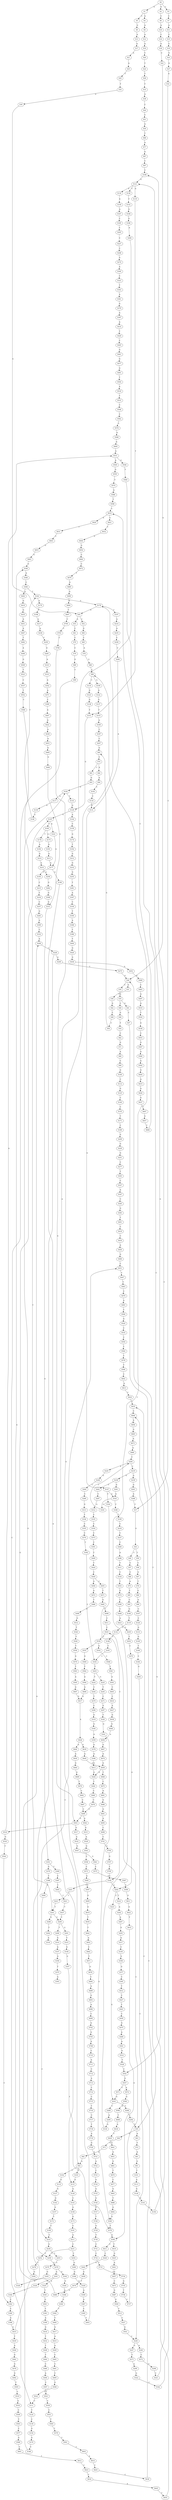 strict digraph  {
	S0 -> S1 [ label = A ];
	S0 -> S2 [ label = G ];
	S0 -> S3 [ label = C ];
	S1 -> S4 [ label = A ];
	S1 -> S5 [ label = C ];
	S2 -> S6 [ label = C ];
	S3 -> S7 [ label = C ];
	S4 -> S8 [ label = A ];
	S5 -> S9 [ label = G ];
	S6 -> S10 [ label = A ];
	S7 -> S11 [ label = A ];
	S8 -> S12 [ label = A ];
	S9 -> S13 [ label = A ];
	S10 -> S14 [ label = C ];
	S11 -> S15 [ label = C ];
	S12 -> S16 [ label = A ];
	S13 -> S17 [ label = G ];
	S14 -> S18 [ label = G ];
	S15 -> S19 [ label = C ];
	S16 -> S20 [ label = C ];
	S17 -> S21 [ label = A ];
	S18 -> S22 [ label = C ];
	S19 -> S23 [ label = G ];
	S20 -> S24 [ label = T ];
	S21 -> S25 [ label = A ];
	S22 -> S26 [ label = G ];
	S23 -> S27 [ label = G ];
	S24 -> S28 [ label = T ];
	S25 -> S29 [ label = C ];
	S26 -> S30 [ label = C ];
	S26 -> S31 [ label = G ];
	S27 -> S32 [ label = A ];
	S28 -> S33 [ label = T ];
	S29 -> S34 [ label = T ];
	S30 -> S35 [ label = G ];
	S31 -> S36 [ label = T ];
	S32 -> S37 [ label = C ];
	S33 -> S38 [ label = G ];
	S34 -> S39 [ label = G ];
	S35 -> S40 [ label = C ];
	S35 -> S41 [ label = G ];
	S36 -> S42 [ label = G ];
	S37 -> S43 [ label = G ];
	S38 -> S44 [ label = C ];
	S39 -> S45 [ label = G ];
	S40 -> S46 [ label = G ];
	S41 -> S47 [ label = C ];
	S42 -> S48 [ label = C ];
	S43 -> S49 [ label = C ];
	S43 -> S50 [ label = T ];
	S44 -> S51 [ label = C ];
	S45 -> S52 [ label = C ];
	S45 -> S53 [ label = A ];
	S46 -> S54 [ label = T ];
	S47 -> S55 [ label = T ];
	S48 -> S56 [ label = C ];
	S49 -> S57 [ label = C ];
	S50 -> S58 [ label = C ];
	S51 -> S59 [ label = G ];
	S52 -> S60 [ label = G ];
	S53 -> S61 [ label = C ];
	S54 -> S62 [ label = C ];
	S55 -> S63 [ label = A ];
	S55 -> S64 [ label = G ];
	S56 -> S65 [ label = G ];
	S57 -> S66 [ label = C ];
	S58 -> S67 [ label = G ];
	S59 -> S68 [ label = T ];
	S60 -> S69 [ label = C ];
	S61 -> S70 [ label = C ];
	S62 -> S71 [ label = G ];
	S63 -> S72 [ label = T ];
	S64 -> S73 [ label = G ];
	S65 -> S74 [ label = C ];
	S66 -> S75 [ label = A ];
	S67 -> S76 [ label = T ];
	S68 -> S77 [ label = A ];
	S69 -> S78 [ label = A ];
	S70 -> S79 [ label = C ];
	S71 -> S80 [ label = A ];
	S72 -> S81 [ label = A ];
	S73 -> S82 [ label = A ];
	S74 -> S83 [ label = C ];
	S74 -> S84 [ label = A ];
	S75 -> S85 [ label = T ];
	S76 -> S86 [ label = G ];
	S77 -> S87 [ label = G ];
	S78 -> S88 [ label = G ];
	S79 -> S89 [ label = G ];
	S80 -> S90 [ label = C ];
	S81 -> S91 [ label = G ];
	S82 -> S92 [ label = A ];
	S83 -> S93 [ label = G ];
	S84 -> S94 [ label = A ];
	S85 -> S95 [ label = C ];
	S86 -> S96 [ label = A ];
	S87 -> S97 [ label = C ];
	S88 -> S98 [ label = C ];
	S89 -> S99 [ label = T ];
	S90 -> S100 [ label = G ];
	S91 -> S101 [ label = T ];
	S92 -> S102 [ label = T ];
	S92 -> S103 [ label = G ];
	S93 -> S104 [ label = G ];
	S94 -> S105 [ label = C ];
	S95 -> S106 [ label = G ];
	S96 -> S107 [ label = C ];
	S97 -> S108 [ label = C ];
	S98 -> S109 [ label = G ];
	S98 -> S110 [ label = C ];
	S99 -> S111 [ label = C ];
	S100 -> S112 [ label = C ];
	S101 -> S113 [ label = A ];
	S102 -> S114 [ label = G ];
	S103 -> S115 [ label = A ];
	S104 -> S116 [ label = T ];
	S104 -> S117 [ label = A ];
	S105 -> S118 [ label = C ];
	S106 -> S119 [ label = T ];
	S107 -> S120 [ label = C ];
	S108 -> S121 [ label = G ];
	S109 -> S122 [ label = G ];
	S110 -> S123 [ label = G ];
	S111 -> S124 [ label = T ];
	S112 -> S125 [ label = G ];
	S113 -> S126 [ label = G ];
	S114 -> S127 [ label = G ];
	S115 -> S128 [ label = A ];
	S116 -> S129 [ label = G ];
	S117 -> S130 [ label = A ];
	S118 -> S131 [ label = A ];
	S119 -> S132 [ label = C ];
	S120 -> S133 [ label = G ];
	S121 -> S134 [ label = A ];
	S121 -> S135 [ label = G ];
	S121 -> S136 [ label = C ];
	S122 -> S137 [ label = G ];
	S123 -> S138 [ label = G ];
	S124 -> S139 [ label = C ];
	S125 -> S140 [ label = C ];
	S126 -> S141 [ label = C ];
	S127 -> S142 [ label = G ];
	S128 -> S143 [ label = C ];
	S129 -> S144 [ label = A ];
	S129 -> S145 [ label = G ];
	S130 -> S146 [ label = C ];
	S131 -> S147 [ label = G ];
	S132 -> S148 [ label = C ];
	S133 -> S149 [ label = G ];
	S134 -> S150 [ label = A ];
	S135 -> S151 [ label = T ];
	S136 -> S152 [ label = T ];
	S137 -> S153 [ label = T ];
	S138 -> S151 [ label = T ];
	S139 -> S154 [ label = G ];
	S140 -> S155 [ label = C ];
	S141 -> S156 [ label = C ];
	S142 -> S157 [ label = G ];
	S143 -> S158 [ label = G ];
	S144 -> S159 [ label = C ];
	S145 -> S160 [ label = T ];
	S145 -> S161 [ label = A ];
	S146 -> S162 [ label = T ];
	S147 -> S163 [ label = A ];
	S147 -> S164 [ label = T ];
	S148 -> S165 [ label = T ];
	S149 -> S166 [ label = T ];
	S150 -> S167 [ label = A ];
	S151 -> S129 [ label = G ];
	S152 -> S168 [ label = G ];
	S153 -> S169 [ label = G ];
	S154 -> S170 [ label = G ];
	S155 -> S171 [ label = T ];
	S156 -> S121 [ label = G ];
	S157 -> S172 [ label = T ];
	S158 -> S173 [ label = G ];
	S159 -> S174 [ label = G ];
	S160 -> S175 [ label = G ];
	S160 -> S176 [ label = T ];
	S161 -> S177 [ label = A ];
	S162 -> S178 [ label = G ];
	S162 -> S179 [ label = A ];
	S163 -> S180 [ label = C ];
	S163 -> S181 [ label = A ];
	S164 -> S182 [ label = C ];
	S165 -> S183 [ label = C ];
	S166 -> S184 [ label = C ];
	S167 -> S185 [ label = C ];
	S168 -> S186 [ label = G ];
	S169 -> S187 [ label = C ];
	S170 -> S188 [ label = C ];
	S171 -> S189 [ label = C ];
	S172 -> S190 [ label = C ];
	S173 -> S191 [ label = C ];
	S174 -> S192 [ label = T ];
	S175 -> S193 [ label = G ];
	S176 -> S194 [ label = A ];
	S177 -> S195 [ label = C ];
	S177 -> S196 [ label = G ];
	S178 -> S197 [ label = C ];
	S178 -> S45 [ label = G ];
	S179 -> S198 [ label = C ];
	S180 -> S199 [ label = T ];
	S181 -> S200 [ label = C ];
	S182 -> S201 [ label = T ];
	S182 -> S202 [ label = G ];
	S183 -> S203 [ label = T ];
	S184 -> S204 [ label = G ];
	S185 -> S205 [ label = C ];
	S186 -> S206 [ label = A ];
	S187 -> S207 [ label = C ];
	S188 -> S208 [ label = A ];
	S189 -> S209 [ label = G ];
	S190 -> S210 [ label = C ];
	S191 -> S211 [ label = A ];
	S192 -> S212 [ label = G ];
	S193 -> S213 [ label = A ];
	S194 -> S214 [ label = G ];
	S195 -> S215 [ label = C ];
	S196 -> S115 [ label = A ];
	S197 -> S216 [ label = A ];
	S198 -> S217 [ label = A ];
	S199 -> S218 [ label = C ];
	S200 -> S219 [ label = C ];
	S200 -> S220 [ label = A ];
	S201 -> S221 [ label = C ];
	S202 -> S222 [ label = T ];
	S202 -> S223 [ label = C ];
	S203 -> S224 [ label = T ];
	S203 -> S225 [ label = G ];
	S204 -> S226 [ label = C ];
	S205 -> S227 [ label = C ];
	S206 -> S92 [ label = A ];
	S207 -> S65 [ label = G ];
	S208 -> S228 [ label = C ];
	S209 -> S229 [ label = G ];
	S210 -> S230 [ label = G ];
	S211 -> S231 [ label = C ];
	S212 -> S232 [ label = G ];
	S213 -> S177 [ label = A ];
	S214 -> S233 [ label = A ];
	S215 -> S234 [ label = T ];
	S216 -> S235 [ label = A ];
	S217 -> S236 [ label = A ];
	S218 -> S237 [ label = C ];
	S219 -> S238 [ label = A ];
	S219 -> S239 [ label = G ];
	S220 -> S240 [ label = G ];
	S221 -> S241 [ label = T ];
	S222 -> S242 [ label = A ];
	S223 -> S243 [ label = G ];
	S224 -> S244 [ label = C ];
	S225 -> S245 [ label = T ];
	S226 -> S246 [ label = A ];
	S226 -> S247 [ label = G ];
	S227 -> S248 [ label = C ];
	S228 -> S249 [ label = G ];
	S228 -> S250 [ label = C ];
	S229 -> S251 [ label = G ];
	S230 -> S252 [ label = C ];
	S230 -> S253 [ label = T ];
	S231 -> S250 [ label = C ];
	S231 -> S254 [ label = T ];
	S232 -> S255 [ label = G ];
	S233 -> S256 [ label = A ];
	S234 -> S257 [ label = C ];
	S235 -> S258 [ label = C ];
	S236 -> S259 [ label = C ];
	S237 -> S260 [ label = C ];
	S238 -> S261 [ label = G ];
	S238 -> S262 [ label = C ];
	S239 -> S263 [ label = G ];
	S240 -> S264 [ label = C ];
	S241 -> S265 [ label = C ];
	S241 -> S266 [ label = G ];
	S242 -> S267 [ label = A ];
	S243 -> S268 [ label = G ];
	S243 -> S269 [ label = C ];
	S244 -> S270 [ label = T ];
	S245 -> S271 [ label = C ];
	S246 -> S272 [ label = C ];
	S247 -> S273 [ label = T ];
	S248 -> S274 [ label = G ];
	S249 -> S275 [ label = C ];
	S250 -> S276 [ label = G ];
	S251 -> S277 [ label = C ];
	S252 -> S278 [ label = C ];
	S253 -> S279 [ label = C ];
	S254 -> S280 [ label = G ];
	S255 -> S281 [ label = T ];
	S256 -> S282 [ label = G ];
	S257 -> S283 [ label = G ];
	S258 -> S284 [ label = C ];
	S259 -> S285 [ label = G ];
	S260 -> S286 [ label = A ];
	S261 -> S163 [ label = A ];
	S262 -> S287 [ label = C ];
	S263 -> S288 [ label = A ];
	S264 -> S289 [ label = C ];
	S265 -> S290 [ label = T ];
	S265 -> S291 [ label = G ];
	S266 -> S292 [ label = T ];
	S267 -> S293 [ label = G ];
	S268 -> S294 [ label = C ];
	S269 -> S295 [ label = A ];
	S270 -> S296 [ label = C ];
	S271 -> S297 [ label = G ];
	S272 -> S298 [ label = G ];
	S273 -> S299 [ label = A ];
	S274 -> S300 [ label = A ];
	S275 -> S26 [ label = G ];
	S276 -> S301 [ label = A ];
	S276 -> S302 [ label = G ];
	S277 -> S303 [ label = T ];
	S278 -> S304 [ label = G ];
	S279 -> S305 [ label = G ];
	S280 -> S306 [ label = G ];
	S281 -> S307 [ label = A ];
	S282 -> S308 [ label = G ];
	S283 -> S309 [ label = G ];
	S284 -> S131 [ label = A ];
	S285 -> S310 [ label = A ];
	S286 -> S311 [ label = T ];
	S287 -> S312 [ label = A ];
	S288 -> S37 [ label = C ];
	S289 -> S313 [ label = G ];
	S290 -> S314 [ label = G ];
	S291 -> S315 [ label = T ];
	S292 -> S316 [ label = A ];
	S293 -> S317 [ label = A ];
	S294 -> S55 [ label = T ];
	S295 -> S318 [ label = G ];
	S296 -> S319 [ label = G ];
	S297 -> S320 [ label = T ];
	S298 -> S321 [ label = C ];
	S299 -> S322 [ label = G ];
	S300 -> S323 [ label = C ];
	S301 -> S324 [ label = G ];
	S301 -> S325 [ label = A ];
	S302 -> S326 [ label = G ];
	S303 -> S327 [ label = C ];
	S304 -> S104 [ label = G ];
	S305 -> S328 [ label = G ];
	S306 -> S329 [ label = G ];
	S307 -> S330 [ label = C ];
	S308 -> S331 [ label = G ];
	S309 -> S332 [ label = C ];
	S310 -> S333 [ label = A ];
	S311 -> S334 [ label = C ];
	S312 -> S335 [ label = C ];
	S313 -> S336 [ label = T ];
	S314 -> S337 [ label = A ];
	S315 -> S338 [ label = G ];
	S317 -> S339 [ label = C ];
	S318 -> S98 [ label = C ];
	S319 -> S340 [ label = G ];
	S320 -> S341 [ label = G ];
	S321 -> S26 [ label = G ];
	S322 -> S342 [ label = C ];
	S323 -> S343 [ label = T ];
	S324 -> S344 [ label = T ];
	S325 -> S345 [ label = T ];
	S326 -> S346 [ label = A ];
	S327 -> S347 [ label = A ];
	S328 -> S348 [ label = A ];
	S329 -> S349 [ label = A ];
	S330 -> S350 [ label = T ];
	S331 -> S351 [ label = G ];
	S332 -> S208 [ label = A ];
	S333 -> S352 [ label = A ];
	S334 -> S353 [ label = T ];
	S335 -> S354 [ label = C ];
	S336 -> S355 [ label = C ];
	S337 -> S356 [ label = G ];
	S338 -> S357 [ label = G ];
	S339 -> S358 [ label = G ];
	S340 -> S359 [ label = A ];
	S341 -> S360 [ label = G ];
	S342 -> S108 [ label = C ];
	S343 -> S361 [ label = A ];
	S344 -> S362 [ label = C ];
	S345 -> S363 [ label = G ];
	S346 -> S364 [ label = A ];
	S347 -> S365 [ label = C ];
	S348 -> S366 [ label = A ];
	S349 -> S367 [ label = A ];
	S350 -> S368 [ label = A ];
	S351 -> S369 [ label = T ];
	S351 -> S370 [ label = G ];
	S352 -> S371 [ label = A ];
	S353 -> S372 [ label = G ];
	S354 -> S373 [ label = C ];
	S355 -> S374 [ label = C ];
	S356 -> S375 [ label = T ];
	S357 -> S376 [ label = T ];
	S358 -> S377 [ label = G ];
	S359 -> S378 [ label = G ];
	S360 -> S376 [ label = T ];
	S361 -> S379 [ label = G ];
	S362 -> S380 [ label = C ];
	S363 -> S381 [ label = T ];
	S364 -> S382 [ label = T ];
	S365 -> S383 [ label = G ];
	S366 -> S384 [ label = C ];
	S367 -> S385 [ label = C ];
	S368 -> S386 [ label = T ];
	S369 -> S387 [ label = C ];
	S370 -> S388 [ label = T ];
	S371 -> S389 [ label = C ];
	S372 -> S390 [ label = C ];
	S373 -> S391 [ label = C ];
	S374 -> S392 [ label = T ];
	S375 -> S393 [ label = A ];
	S376 -> S394 [ label = A ];
	S377 -> S395 [ label = C ];
	S378 -> S396 [ label = A ];
	S379 -> S397 [ label = A ];
	S380 -> S398 [ label = A ];
	S381 -> S399 [ label = A ];
	S382 -> S400 [ label = T ];
	S383 -> S401 [ label = T ];
	S384 -> S402 [ label = A ];
	S384 -> S162 [ label = T ];
	S385 -> S403 [ label = T ];
	S386 -> S404 [ label = T ];
	S387 -> S405 [ label = T ];
	S388 -> S406 [ label = C ];
	S389 -> S407 [ label = A ];
	S390 -> S408 [ label = C ];
	S391 -> S409 [ label = T ];
	S392 -> S183 [ label = C ];
	S394 -> S410 [ label = T ];
	S394 -> S411 [ label = C ];
	S395 -> S412 [ label = T ];
	S396 -> S413 [ label = G ];
	S397 -> S414 [ label = A ];
	S398 -> S415 [ label = G ];
	S399 -> S416 [ label = G ];
	S400 -> S417 [ label = G ];
	S401 -> S418 [ label = C ];
	S402 -> S419 [ label = G ];
	S403 -> S178 [ label = G ];
	S404 -> S420 [ label = G ];
	S405 -> S421 [ label = C ];
	S406 -> S210 [ label = C ];
	S407 -> S422 [ label = G ];
	S408 -> S423 [ label = A ];
	S409 -> S424 [ label = T ];
	S410 -> S425 [ label = G ];
	S411 -> S426 [ label = C ];
	S412 -> S427 [ label = C ];
	S413 -> S428 [ label = G ];
	S414 -> S429 [ label = T ];
	S415 -> S430 [ label = T ];
	S415 -> S431 [ label = C ];
	S416 -> S432 [ label = T ];
	S417 -> S433 [ label = A ];
	S418 -> S434 [ label = C ];
	S419 -> S435 [ label = G ];
	S420 -> S436 [ label = G ];
	S421 -> S437 [ label = T ];
	S422 -> S438 [ label = A ];
	S423 -> S439 [ label = G ];
	S424 -> S440 [ label = C ];
	S425 -> S441 [ label = A ];
	S426 -> S442 [ label = G ];
	S427 -> S443 [ label = T ];
	S428 -> S444 [ label = T ];
	S429 -> S445 [ label = C ];
	S430 -> S446 [ label = A ];
	S431 -> S447 [ label = T ];
	S432 -> S448 [ label = T ];
	S433 -> S449 [ label = A ];
	S434 -> S450 [ label = A ];
	S435 -> S451 [ label = A ];
	S436 -> S452 [ label = A ];
	S437 -> S265 [ label = C ];
	S438 -> S453 [ label = A ];
	S439 -> S454 [ label = T ];
	S440 -> S455 [ label = C ];
	S440 -> S456 [ label = G ];
	S441 -> S457 [ label = G ];
	S442 -> S458 [ label = G ];
	S443 -> S459 [ label = C ];
	S444 -> S460 [ label = C ];
	S445 -> S461 [ label = G ];
	S446 -> S462 [ label = G ];
	S447 -> S463 [ label = T ];
	S448 -> S464 [ label = T ];
	S449 -> S465 [ label = C ];
	S450 -> S466 [ label = G ];
	S451 -> S467 [ label = A ];
	S452 -> S468 [ label = A ];
	S453 -> S469 [ label = G ];
	S454 -> S470 [ label = C ];
	S455 -> S471 [ label = T ];
	S456 -> S472 [ label = A ];
	S457 -> S473 [ label = C ];
	S458 -> S474 [ label = T ];
	S459 -> S475 [ label = G ];
	S460 -> S476 [ label = C ];
	S461 -> S477 [ label = G ];
	S462 -> S478 [ label = G ];
	S463 -> S479 [ label = C ];
	S464 -> S480 [ label = C ];
	S465 -> S481 [ label = C ];
	S466 -> S431 [ label = C ];
	S467 -> S482 [ label = T ];
	S468 -> S483 [ label = C ];
	S469 -> S484 [ label = G ];
	S470 -> S202 [ label = G ];
	S471 -> S485 [ label = G ];
	S472 -> S486 [ label = T ];
	S473 -> S487 [ label = G ];
	S474 -> S488 [ label = G ];
	S475 -> S489 [ label = A ];
	S476 -> S490 [ label = C ];
	S477 -> S491 [ label = G ];
	S478 -> S492 [ label = G ];
	S479 -> S493 [ label = A ];
	S480 -> S494 [ label = A ];
	S481 -> S495 [ label = C ];
	S482 -> S496 [ label = A ];
	S483 -> S497 [ label = G ];
	S484 -> S331 [ label = G ];
	S485 -> S498 [ label = T ];
	S486 -> S499 [ label = C ];
	S487 -> S500 [ label = G ];
	S488 -> S145 [ label = G ];
	S489 -> S501 [ label = A ];
	S490 -> S502 [ label = A ];
	S490 -> S503 [ label = G ];
	S491 -> S504 [ label = T ];
	S492 -> S505 [ label = T ];
	S493 -> S506 [ label = C ];
	S494 -> S507 [ label = C ];
	S495 -> S508 [ label = G ];
	S496 -> S509 [ label = G ];
	S497 -> S510 [ label = G ];
	S498 -> S511 [ label = C ];
	S499 -> S512 [ label = G ];
	S500 -> S513 [ label = T ];
	S501 -> S514 [ label = G ];
	S502 -> S515 [ label = G ];
	S503 -> S516 [ label = A ];
	S503 -> S517 [ label = G ];
	S504 -> S518 [ label = A ];
	S505 -> S519 [ label = C ];
	S506 -> S520 [ label = G ];
	S507 -> S521 [ label = T ];
	S508 -> S522 [ label = T ];
	S509 -> S523 [ label = T ];
	S510 -> S524 [ label = T ];
	S511 -> S525 [ label = C ];
	S512 -> S526 [ label = T ];
	S513 -> S527 [ label = C ];
	S514 -> S528 [ label = T ];
	S515 -> S529 [ label = A ];
	S516 -> S530 [ label = G ];
	S516 -> S531 [ label = A ];
	S517 -> S532 [ label = A ];
	S518 -> S533 [ label = T ];
	S519 -> S534 [ label = A ];
	S520 -> S535 [ label = C ];
	S521 -> S536 [ label = C ];
	S522 -> S111 [ label = C ];
	S523 -> S537 [ label = C ];
	S524 -> S538 [ label = A ];
	S525 -> S539 [ label = T ];
	S526 -> S540 [ label = T ];
	S527 -> S541 [ label = G ];
	S528 -> S542 [ label = C ];
	S529 -> S543 [ label = G ];
	S530 -> S544 [ label = T ];
	S531 -> S545 [ label = A ];
	S531 -> S546 [ label = G ];
	S532 -> S547 [ label = G ];
	S533 -> S548 [ label = C ];
	S534 -> S549 [ label = C ];
	S535 -> S550 [ label = C ];
	S536 -> S551 [ label = C ];
	S537 -> S552 [ label = T ];
	S538 -> S553 [ label = C ];
	S539 -> S554 [ label = A ];
	S539 -> S555 [ label = T ];
	S540 -> S556 [ label = T ];
	S541 -> S226 [ label = C ];
	S542 -> S557 [ label = G ];
	S543 -> S558 [ label = C ];
	S544 -> S362 [ label = C ];
	S545 -> S559 [ label = G ];
	S546 -> S560 [ label = T ];
	S547 -> S561 [ label = G ];
	S548 -> S562 [ label = C ];
	S549 -> S563 [ label = T ];
	S550 -> S564 [ label = C ];
	S551 -> S565 [ label = T ];
	S552 -> S566 [ label = C ];
	S553 -> S567 [ label = G ];
	S554 -> S568 [ label = C ];
	S555 -> S569 [ label = G ];
	S556 -> S570 [ label = G ];
	S557 -> S571 [ label = C ];
	S557 -> S572 [ label = A ];
	S558 -> S573 [ label = C ];
	S559 -> S574 [ label = T ];
	S560 -> S542 [ label = C ];
	S561 -> S575 [ label = C ];
	S562 -> S576 [ label = C ];
	S563 -> S577 [ label = C ];
	S564 -> S578 [ label = T ];
	S565 -> S579 [ label = T ];
	S566 -> S241 [ label = T ];
	S567 -> S580 [ label = A ];
	S568 -> S581 [ label = T ];
	S569 -> S582 [ label = T ];
	S570 -> S583 [ label = T ];
	S571 -> S243 [ label = G ];
	S572 -> S584 [ label = G ];
	S573 -> S585 [ label = A ];
	S574 -> S586 [ label = G ];
	S575 -> S587 [ label = G ];
	S576 -> S588 [ label = G ];
	S577 -> S589 [ label = G ];
	S578 -> S590 [ label = T ];
	S579 -> S591 [ label = T ];
	S580 -> S592 [ label = A ];
	S581 -> S593 [ label = A ];
	S582 -> S594 [ label = A ];
	S583 -> S595 [ label = A ];
	S584 -> S596 [ label = G ];
	S585 -> S597 [ label = C ];
	S586 -> S598 [ label = T ];
	S587 -> S599 [ label = T ];
	S588 -> S600 [ label = A ];
	S589 -> S601 [ label = C ];
	S590 -> S602 [ label = C ];
	S591 -> S603 [ label = C ];
	S592 -> S604 [ label = G ];
	S593 -> S605 [ label = C ];
	S594 -> S606 [ label = G ];
	S595 -> S607 [ label = G ];
	S596 -> S608 [ label = T ];
	S597 -> S609 [ label = G ];
	S598 -> S610 [ label = C ];
	S599 -> S611 [ label = G ];
	S600 -> S531 [ label = A ];
	S601 -> S612 [ label = T ];
	S602 -> S613 [ label = A ];
	S603 -> S614 [ label = A ];
	S604 -> S615 [ label = A ];
	S605 -> S616 [ label = C ];
	S606 -> S617 [ label = G ];
	S607 -> S617 [ label = G ];
	S608 -> S618 [ label = A ];
	S609 -> S619 [ label = G ];
	S610 -> S620 [ label = G ];
	S610 -> S621 [ label = C ];
	S611 -> S622 [ label = G ];
	S612 -> S623 [ label = T ];
	S613 -> S624 [ label = T ];
	S614 -> S625 [ label = T ];
	S615 -> S626 [ label = A ];
	S616 -> S627 [ label = A ];
	S617 -> S628 [ label = A ];
	S618 -> S629 [ label = T ];
	S619 -> S630 [ label = T ];
	S620 -> S631 [ label = T ];
	S621 -> S632 [ label = T ];
	S622 -> S633 [ label = T ];
	S623 -> S634 [ label = C ];
	S624 -> S635 [ label = C ];
	S625 -> S636 [ label = C ];
	S626 -> S637 [ label = G ];
	S627 -> S638 [ label = G ];
	S628 -> S639 [ label = G ];
	S628 -> S640 [ label = A ];
	S629 -> S641 [ label = A ];
	S630 -> S642 [ label = T ];
	S631 -> S643 [ label = C ];
	S632 -> S644 [ label = G ];
	S633 -> S394 [ label = A ];
	S634 -> S645 [ label = A ];
	S635 -> S646 [ label = C ];
	S636 -> S646 [ label = C ];
	S637 -> S647 [ label = T ];
	S638 -> S648 [ label = G ];
	S639 -> S649 [ label = A ];
	S640 -> S650 [ label = A ];
	S641 -> S651 [ label = A ];
	S642 -> S652 [ label = A ];
	S643 -> S653 [ label = G ];
	S644 -> S654 [ label = G ];
	S645 -> S655 [ label = T ];
	S646 -> S656 [ label = A ];
	S647 -> S657 [ label = G ];
	S648 -> S658 [ label = A ];
	S649 -> S659 [ label = G ];
	S650 -> S660 [ label = G ];
	S651 -> S661 [ label = G ];
	S652 -> S662 [ label = C ];
	S653 -> S663 [ label = G ];
	S654 -> S664 [ label = C ];
	S655 -> S635 [ label = C ];
	S656 -> S665 [ label = G ];
	S657 -> S666 [ label = T ];
	S658 -> S667 [ label = G ];
	S659 -> S668 [ label = T ];
	S659 -> S428 [ label = G ];
	S660 -> S669 [ label = G ];
	S661 -> S670 [ label = T ];
	S662 -> S671 [ label = T ];
	S663 -> S348 [ label = A ];
	S664 -> S672 [ label = C ];
	S665 -> S673 [ label = A ];
	S666 -> S610 [ label = C ];
	S667 -> S674 [ label = A ];
	S668 -> S675 [ label = C ];
	S669 -> S676 [ label = T ];
	S670 -> S677 [ label = C ];
	S671 -> S678 [ label = G ];
	S672 -> S679 [ label = T ];
	S673 -> S680 [ label = A ];
	S674 -> S659 [ label = G ];
	S675 -> S681 [ label = A ];
	S676 -> S682 [ label = C ];
	S677 -> S683 [ label = G ];
	S678 -> S684 [ label = C ];
	S679 -> S685 [ label = G ];
	S680 -> S200 [ label = C ];
	S681 -> S686 [ label = G ];
	S682 -> S687 [ label = C ];
	S683 -> S688 [ label = T ];
	S684 -> S689 [ label = A ];
	S685 -> S690 [ label = G ];
	S686 -> S691 [ label = G ];
	S687 -> S490 [ label = C ];
	S688 -> S692 [ label = G ];
	S689 -> S693 [ label = G ];
	S690 -> S694 [ label = G ];
	S691 -> S695 [ label = A ];
	S692 -> S360 [ label = G ];
	S693 -> S696 [ label = A ];
	S694 -> S697 [ label = T ];
	S695 -> S698 [ label = C ];
	S696 -> S699 [ label = C ];
	S697 -> S700 [ label = C ];
	S698 -> S701 [ label = C ];
	S699 -> S702 [ label = G ];
	S700 -> S703 [ label = C ];
	S701 -> S704 [ label = A ];
	S702 -> S705 [ label = G ];
	S703 -> S706 [ label = C ];
	S704 -> S707 [ label = G ];
	S705 -> S708 [ label = A ];
	S706 -> S503 [ label = G ];
	S707 -> S709 [ label = T ];
	S708 -> S710 [ label = C ];
	S709 -> S182 [ label = C ];
	S710 -> S711 [ label = A ];
	S711 -> S712 [ label = C ];
	S712 -> S713 [ label = A ];
	S713 -> S714 [ label = C ];
	S714 -> S715 [ label = C ];
	S715 -> S716 [ label = T ];
	S716 -> S717 [ label = C ];
	S717 -> S718 [ label = T ];
	S718 -> S719 [ label = A ];
	S719 -> S720 [ label = G ];
	S720 -> S721 [ label = A ];
	S721 -> S722 [ label = A ];
	S722 -> S723 [ label = C ];
	S723 -> S724 [ label = G ];
	S724 -> S725 [ label = A ];
	S725 -> S726 [ label = G ];
	S726 -> S727 [ label = G ];
	S727 -> S728 [ label = T ];
	S728 -> S729 [ label = G ];
	S729 -> S730 [ label = T ];
	S730 -> S731 [ label = C ];
	S731 -> S732 [ label = C ];
	S732 -> S733 [ label = C ];
	S733 -> S734 [ label = T ];
	S734 -> S735 [ label = G ];
	S735 -> S736 [ label = T ];
	S736 -> S737 [ label = C ];
	S737 -> S525 [ label = C ];
}
